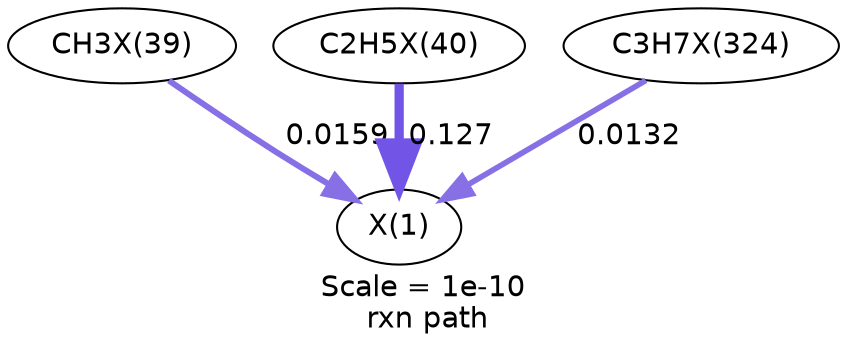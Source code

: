 digraph reaction_paths {
center=1;
s131 -> s127[fontname="Helvetica", style="setlinewidth(2.87)", arrowsize=1.44, color="0.7, 0.516, 0.9"
, label=" 0.0159"];
s132 -> s127[fontname="Helvetica", style="setlinewidth(4.44)", arrowsize=2.22, color="0.7, 0.627, 0.9"
, label=" 0.127"];
s158 -> s127[fontname="Helvetica", style="setlinewidth(2.73)", arrowsize=1.37, color="0.7, 0.513, 0.9"
, label=" 0.0132"];
s127 [ fontname="Helvetica", label="X(1)"];
s131 [ fontname="Helvetica", label="CH3X(39)"];
s132 [ fontname="Helvetica", label="C2H5X(40)"];
s158 [ fontname="Helvetica", label="C3H7X(324)"];
 label = "Scale = 1e-10\l rxn path";
 fontname = "Helvetica";
}
